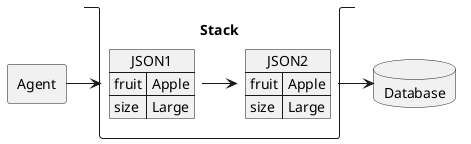 @startuml

agent Agent
database Database

stack Stack {
    json JSON1 {
        "fruit": "Apple",
        "size": "Large"
    }
    json JSON2 {
        "fruit": "Apple",
        "size": "Large"
    }
}

Agent -> JSON1
JSON1 -> JSON2
JSON2 -> Database

@enduml